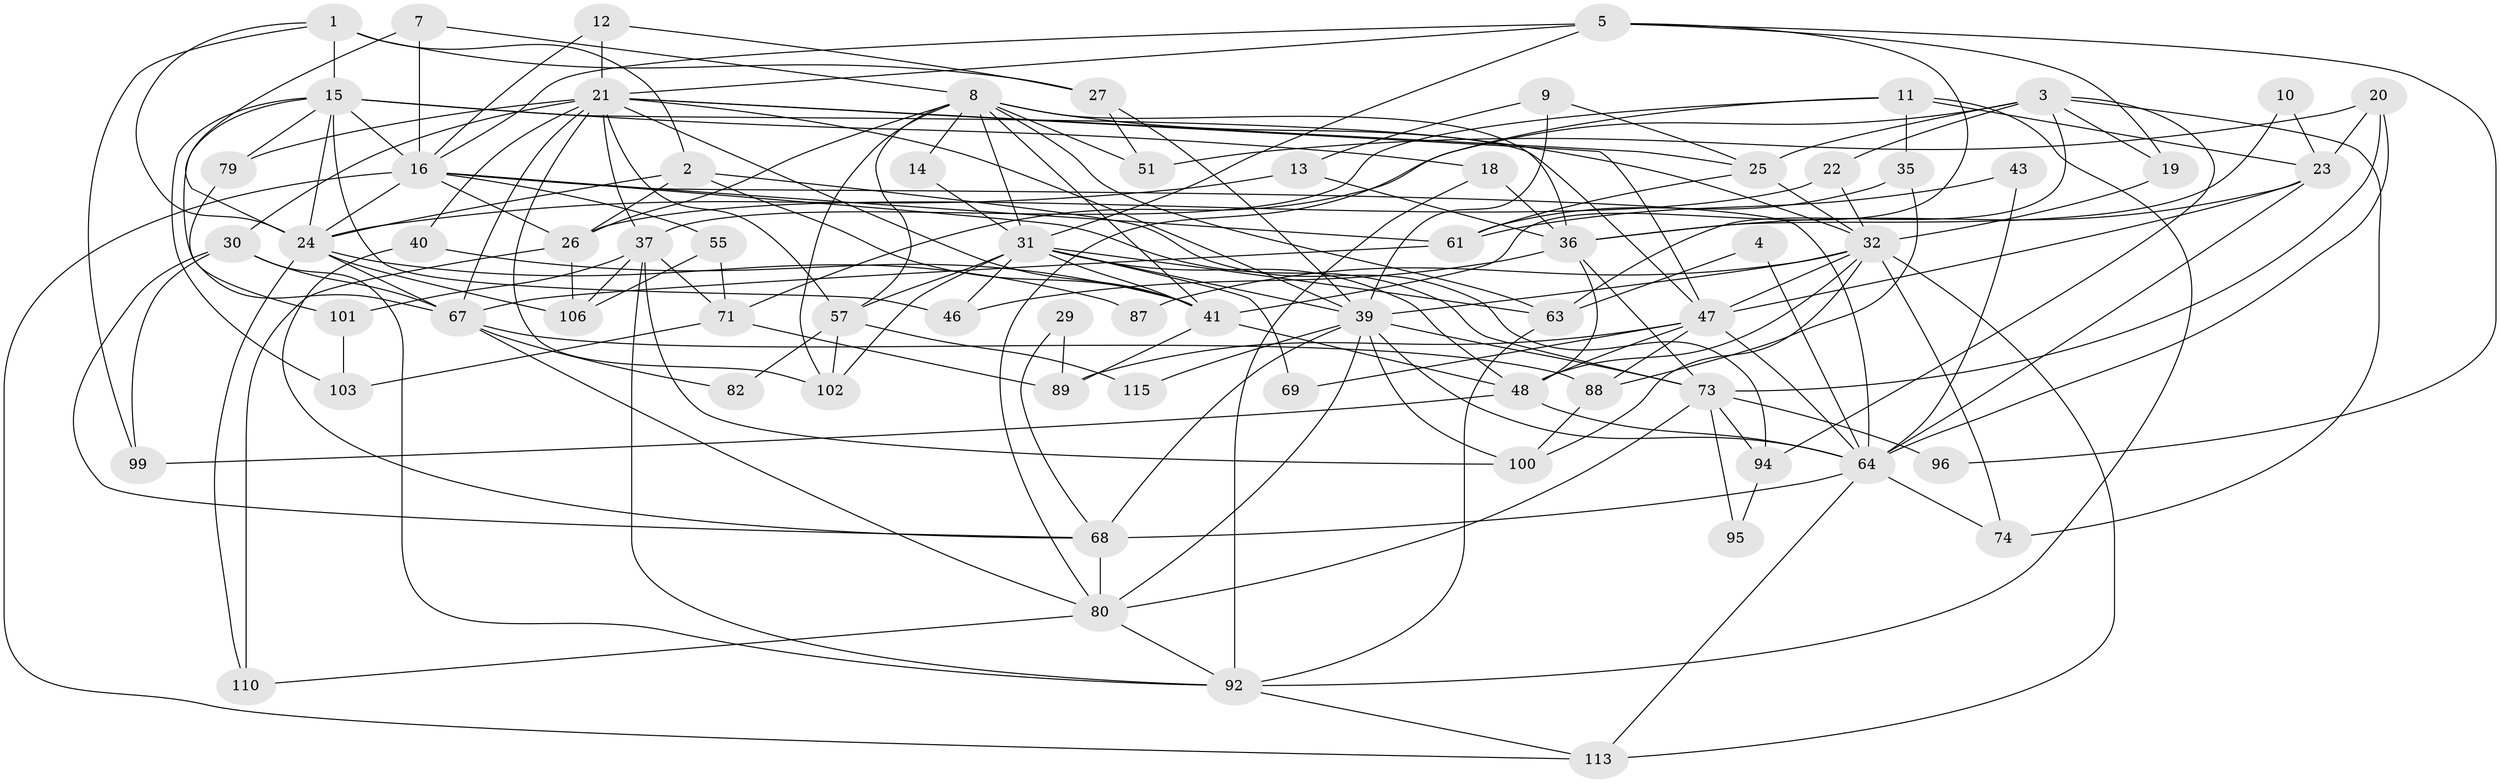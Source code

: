// original degree distribution, {3: 0.27350427350427353, 2: 0.1282051282051282, 4: 0.23931623931623933, 5: 0.23076923076923078, 7: 0.042735042735042736, 6: 0.08547008547008547}
// Generated by graph-tools (version 1.1) at 2025/18/03/04/25 18:18:54]
// undirected, 70 vertices, 178 edges
graph export_dot {
graph [start="1"]
  node [color=gray90,style=filled];
  1 [super="+6"];
  2 [super="+108"];
  3 [super="+38"];
  4;
  5 [super="+42"];
  7;
  8 [super="+66+81"];
  9 [super="+112"];
  10;
  11 [super="+53"];
  12;
  13;
  14;
  15 [super="+59"];
  16 [super="+17"];
  18;
  19;
  20 [super="+44"];
  21 [super="+104+84+56+72"];
  22;
  23;
  24 [super="+86"];
  25 [super="+49"];
  26 [super="+117"];
  27;
  29;
  30;
  31 [super="+70+34"];
  32 [super="+33+54"];
  35;
  36 [super="+62"];
  37 [super="+75"];
  39 [super="+45+97"];
  40;
  41 [super="+76"];
  43;
  46;
  47 [super="+78+52"];
  48 [super="+50"];
  51;
  55 [super="+60"];
  57 [super="+98"];
  61;
  63 [super="+90"];
  64 [super="+91+77"];
  67 [super="+109"];
  68 [super="+93"];
  69;
  71 [super="+85"];
  73 [super="+114"];
  74;
  79;
  80 [super="+116"];
  82;
  87;
  88;
  89;
  92 [super="+111"];
  94;
  95;
  96;
  99;
  100;
  101;
  102;
  103;
  106;
  110;
  113;
  115;
  1 -- 99;
  1 -- 24;
  1 -- 27;
  1 -- 2;
  1 -- 15;
  2 -- 41;
  2 -- 24;
  2 -- 26;
  2 -- 94;
  3 -- 19;
  3 -- 22;
  3 -- 71 [weight=2];
  3 -- 25;
  3 -- 74;
  3 -- 94;
  3 -- 63;
  4 -- 64;
  4 -- 63;
  5 -- 16;
  5 -- 96;
  5 -- 19;
  5 -- 21;
  5 -- 41;
  5 -- 31;
  7 -- 24;
  7 -- 8;
  7 -- 16;
  8 -- 51;
  8 -- 41;
  8 -- 26;
  8 -- 63;
  8 -- 36;
  8 -- 102;
  8 -- 57;
  8 -- 14;
  8 -- 31;
  8 -- 32;
  9 -- 13;
  9 -- 39;
  9 -- 25;
  10 -- 36;
  10 -- 23;
  11 -- 23;
  11 -- 35;
  11 -- 37;
  11 -- 80;
  11 -- 92;
  12 -- 27;
  12 -- 21;
  12 -- 16;
  13 -- 36;
  13 -- 24;
  14 -- 31;
  15 -- 79;
  15 -- 24;
  15 -- 16;
  15 -- 18;
  15 -- 67;
  15 -- 103;
  15 -- 46;
  15 -- 47;
  16 -- 113;
  16 -- 26;
  16 -- 24 [weight=2];
  16 -- 64;
  16 -- 73;
  16 -- 55;
  16 -- 61;
  18 -- 92;
  18 -- 36;
  19 -- 32;
  20 -- 23;
  20 -- 73;
  20 -- 51;
  20 -- 64;
  21 -- 39;
  21 -- 40;
  21 -- 102;
  21 -- 79;
  21 -- 41;
  21 -- 25;
  21 -- 67;
  21 -- 37;
  21 -- 30;
  21 -- 47;
  21 -- 57;
  22 -- 32 [weight=2];
  22 -- 26;
  23 -- 36;
  23 -- 64;
  23 -- 47;
  24 -- 106;
  24 -- 87;
  24 -- 110;
  24 -- 67;
  25 -- 61;
  25 -- 32;
  26 -- 106;
  26 -- 110;
  27 -- 51;
  27 -- 39;
  29 -- 68;
  29 -- 89;
  30 -- 67;
  30 -- 68;
  30 -- 99;
  30 -- 92;
  31 -- 69;
  31 -- 39;
  31 -- 41;
  31 -- 48;
  31 -- 102;
  31 -- 63;
  31 -- 46;
  31 -- 57;
  32 -- 100;
  32 -- 48;
  32 -- 74;
  32 -- 113;
  32 -- 87;
  32 -- 39;
  32 -- 47;
  35 -- 61;
  35 -- 88;
  36 -- 73;
  36 -- 46;
  36 -- 48;
  37 -- 101;
  37 -- 100;
  37 -- 106;
  37 -- 92;
  37 -- 71;
  39 -- 64;
  39 -- 80;
  39 -- 100 [weight=2];
  39 -- 73;
  39 -- 115;
  39 -- 68 [weight=2];
  40 -- 41;
  40 -- 68;
  41 -- 89;
  41 -- 48;
  43 -- 61;
  43 -- 64;
  47 -- 69;
  47 -- 88;
  47 -- 48;
  47 -- 64;
  47 -- 89;
  48 -- 64;
  48 -- 99;
  55 -- 106;
  55 -- 71;
  57 -- 82;
  57 -- 115;
  57 -- 102;
  61 -- 67;
  63 -- 92;
  64 -- 68;
  64 -- 74;
  64 -- 113;
  67 -- 88;
  67 -- 80;
  67 -- 82;
  68 -- 80;
  71 -- 89 [weight=2];
  71 -- 103;
  73 -- 95;
  73 -- 96;
  73 -- 94;
  73 -- 80;
  79 -- 101;
  80 -- 110;
  80 -- 92;
  88 -- 100;
  92 -- 113;
  94 -- 95;
  101 -- 103;
}
